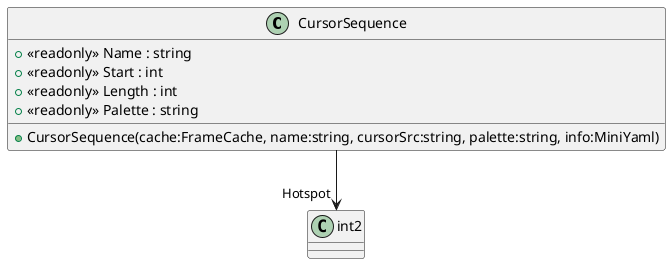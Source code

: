 @startuml
class CursorSequence {
    + <<readonly>> Name : string
    + <<readonly>> Start : int
    + <<readonly>> Length : int
    + <<readonly>> Palette : string
    + CursorSequence(cache:FrameCache, name:string, cursorSrc:string, palette:string, info:MiniYaml)
}
CursorSequence --> "Hotspot" int2
@enduml
